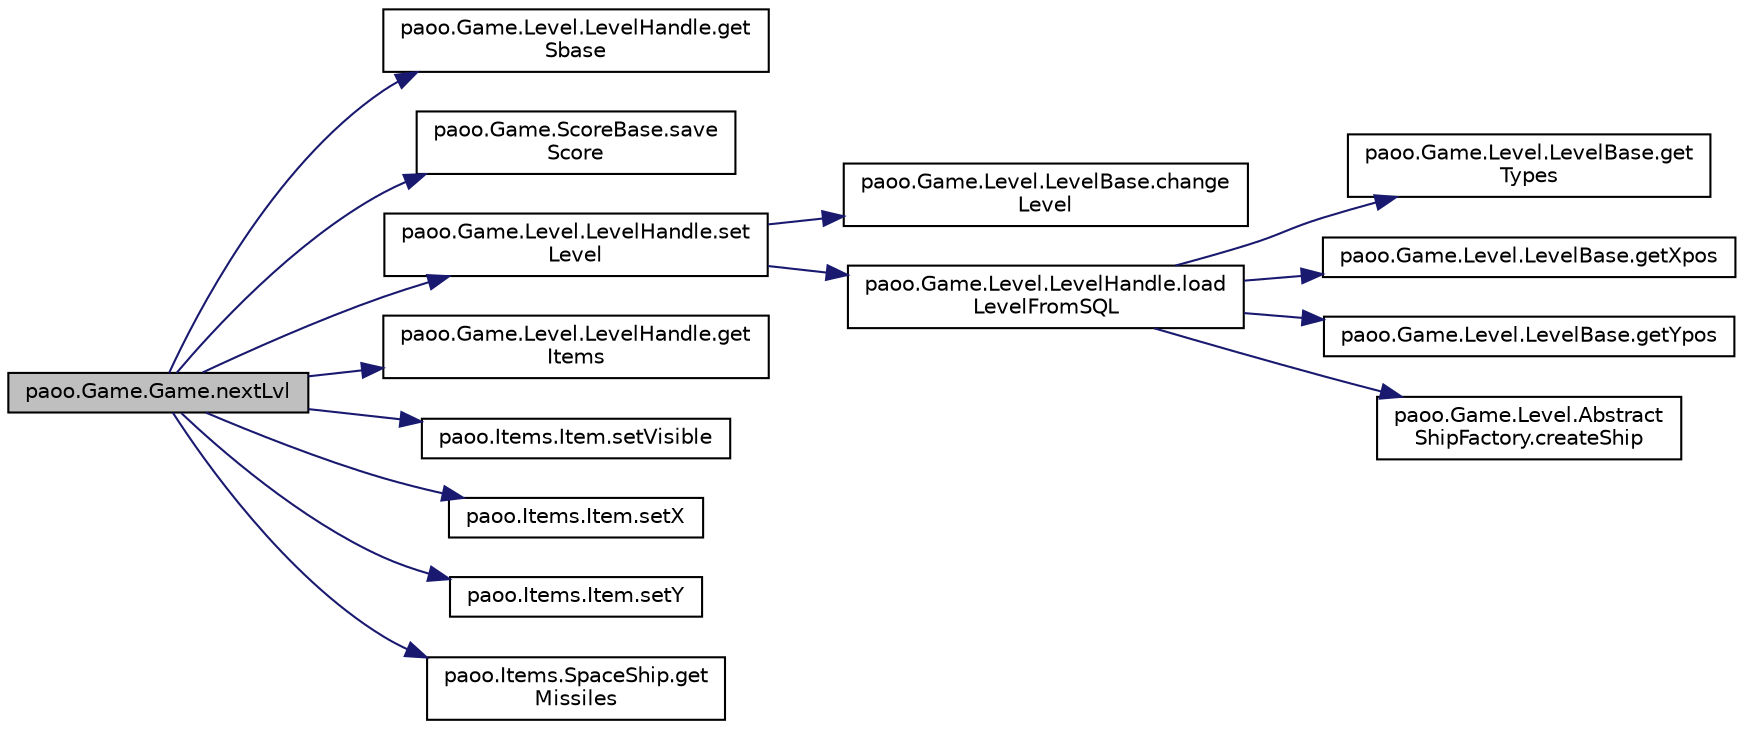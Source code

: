 digraph "paoo.Game.Game.nextLvl"
{
 // LATEX_PDF_SIZE
  edge [fontname="Helvetica",fontsize="10",labelfontname="Helvetica",labelfontsize="10"];
  node [fontname="Helvetica",fontsize="10",shape=record];
  rankdir="LR";
  Node55 [label="paoo.Game.Game.nextLvl",height=0.2,width=0.4,color="black", fillcolor="grey75", style="filled", fontcolor="black",tooltip=" "];
  Node55 -> Node56 [color="midnightblue",fontsize="10",style="solid",fontname="Helvetica"];
  Node56 [label="paoo.Game.Level.LevelHandle.get\lSbase",height=0.2,width=0.4,color="black", fillcolor="white", style="filled",URL="$classpaoo_1_1_game_1_1_level_1_1_level_handle.html#a0527e193ba2868e20cd21182631e896b",tooltip=" "];
  Node55 -> Node57 [color="midnightblue",fontsize="10",style="solid",fontname="Helvetica"];
  Node57 [label="paoo.Game.ScoreBase.save\lScore",height=0.2,width=0.4,color="black", fillcolor="white", style="filled",URL="$classpaoo_1_1_game_1_1_score_base.html#a54602711ab038d52bee96b3cf0615fae",tooltip=" "];
  Node55 -> Node58 [color="midnightblue",fontsize="10",style="solid",fontname="Helvetica"];
  Node58 [label="paoo.Game.Level.LevelHandle.set\lLevel",height=0.2,width=0.4,color="black", fillcolor="white", style="filled",URL="$classpaoo_1_1_game_1_1_level_1_1_level_handle.html#ab17c592082044180fc0de803310ab895",tooltip=" "];
  Node58 -> Node59 [color="midnightblue",fontsize="10",style="solid",fontname="Helvetica"];
  Node59 [label="paoo.Game.Level.LevelBase.change\lLevel",height=0.2,width=0.4,color="black", fillcolor="white", style="filled",URL="$classpaoo_1_1_game_1_1_level_1_1_level_base.html#a964242977c3be4e55f845292282274fd",tooltip=" "];
  Node58 -> Node60 [color="midnightblue",fontsize="10",style="solid",fontname="Helvetica"];
  Node60 [label="paoo.Game.Level.LevelHandle.load\lLevelFromSQL",height=0.2,width=0.4,color="black", fillcolor="white", style="filled",URL="$classpaoo_1_1_game_1_1_level_1_1_level_handle.html#a367bfdd068cf3baa5ab0632de3a03401",tooltip=" "];
  Node60 -> Node61 [color="midnightblue",fontsize="10",style="solid",fontname="Helvetica"];
  Node61 [label="paoo.Game.Level.LevelBase.get\lTypes",height=0.2,width=0.4,color="black", fillcolor="white", style="filled",URL="$classpaoo_1_1_game_1_1_level_1_1_level_base.html#ac2cde934abb58bd81b1d14729ec48d3c",tooltip=" "];
  Node60 -> Node62 [color="midnightblue",fontsize="10",style="solid",fontname="Helvetica"];
  Node62 [label="paoo.Game.Level.LevelBase.getXpos",height=0.2,width=0.4,color="black", fillcolor="white", style="filled",URL="$classpaoo_1_1_game_1_1_level_1_1_level_base.html#a193a4d1d30cb319aada767c5b2d03203",tooltip=" "];
  Node60 -> Node63 [color="midnightblue",fontsize="10",style="solid",fontname="Helvetica"];
  Node63 [label="paoo.Game.Level.LevelBase.getYpos",height=0.2,width=0.4,color="black", fillcolor="white", style="filled",URL="$classpaoo_1_1_game_1_1_level_1_1_level_base.html#aa40f0324d66fd9e0258effbf414529d6",tooltip=" "];
  Node60 -> Node64 [color="midnightblue",fontsize="10",style="solid",fontname="Helvetica"];
  Node64 [label="paoo.Game.Level.Abstract\lShipFactory.createShip",height=0.2,width=0.4,color="black", fillcolor="white", style="filled",URL="$classpaoo_1_1_game_1_1_level_1_1_abstract_ship_factory.html#a8cb1e38327a9ce0deb2e53cad78d9082",tooltip=" "];
  Node55 -> Node65 [color="midnightblue",fontsize="10",style="solid",fontname="Helvetica"];
  Node65 [label="paoo.Game.Level.LevelHandle.get\lItems",height=0.2,width=0.4,color="black", fillcolor="white", style="filled",URL="$classpaoo_1_1_game_1_1_level_1_1_level_handle.html#a03b5f506ab9cdc3032211b7a02202dbd",tooltip=" "];
  Node55 -> Node66 [color="midnightblue",fontsize="10",style="solid",fontname="Helvetica"];
  Node66 [label="paoo.Items.Item.setVisible",height=0.2,width=0.4,color="black", fillcolor="white", style="filled",URL="$classpaoo_1_1_items_1_1_item.html#a8e9c3167c76cc0a0b56b8276f429d0a3",tooltip=" "];
  Node55 -> Node67 [color="midnightblue",fontsize="10",style="solid",fontname="Helvetica"];
  Node67 [label="paoo.Items.Item.setX",height=0.2,width=0.4,color="black", fillcolor="white", style="filled",URL="$classpaoo_1_1_items_1_1_item.html#a61ce25a678554d62ae06f2d46c8ac350",tooltip=" "];
  Node55 -> Node68 [color="midnightblue",fontsize="10",style="solid",fontname="Helvetica"];
  Node68 [label="paoo.Items.Item.setY",height=0.2,width=0.4,color="black", fillcolor="white", style="filled",URL="$classpaoo_1_1_items_1_1_item.html#a1117854dca20c8e69bbd1e85f2d68b24",tooltip=" "];
  Node55 -> Node69 [color="midnightblue",fontsize="10",style="solid",fontname="Helvetica"];
  Node69 [label="paoo.Items.SpaceShip.get\lMissiles",height=0.2,width=0.4,color="black", fillcolor="white", style="filled",URL="$classpaoo_1_1_items_1_1_space_ship.html#a762bbe4e27487b5b57f21136ce615a35",tooltip=" "];
}
